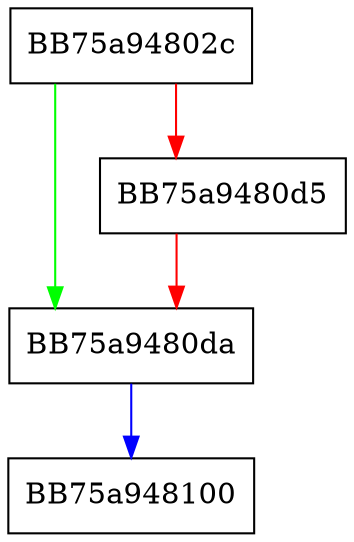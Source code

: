 digraph cfi_model {
  node [shape="box"];
  graph [splines=ortho];
  BB75a94802c -> BB75a9480da [color="green"];
  BB75a94802c -> BB75a9480d5 [color="red"];
  BB75a9480d5 -> BB75a9480da [color="red"];
  BB75a9480da -> BB75a948100 [color="blue"];
}